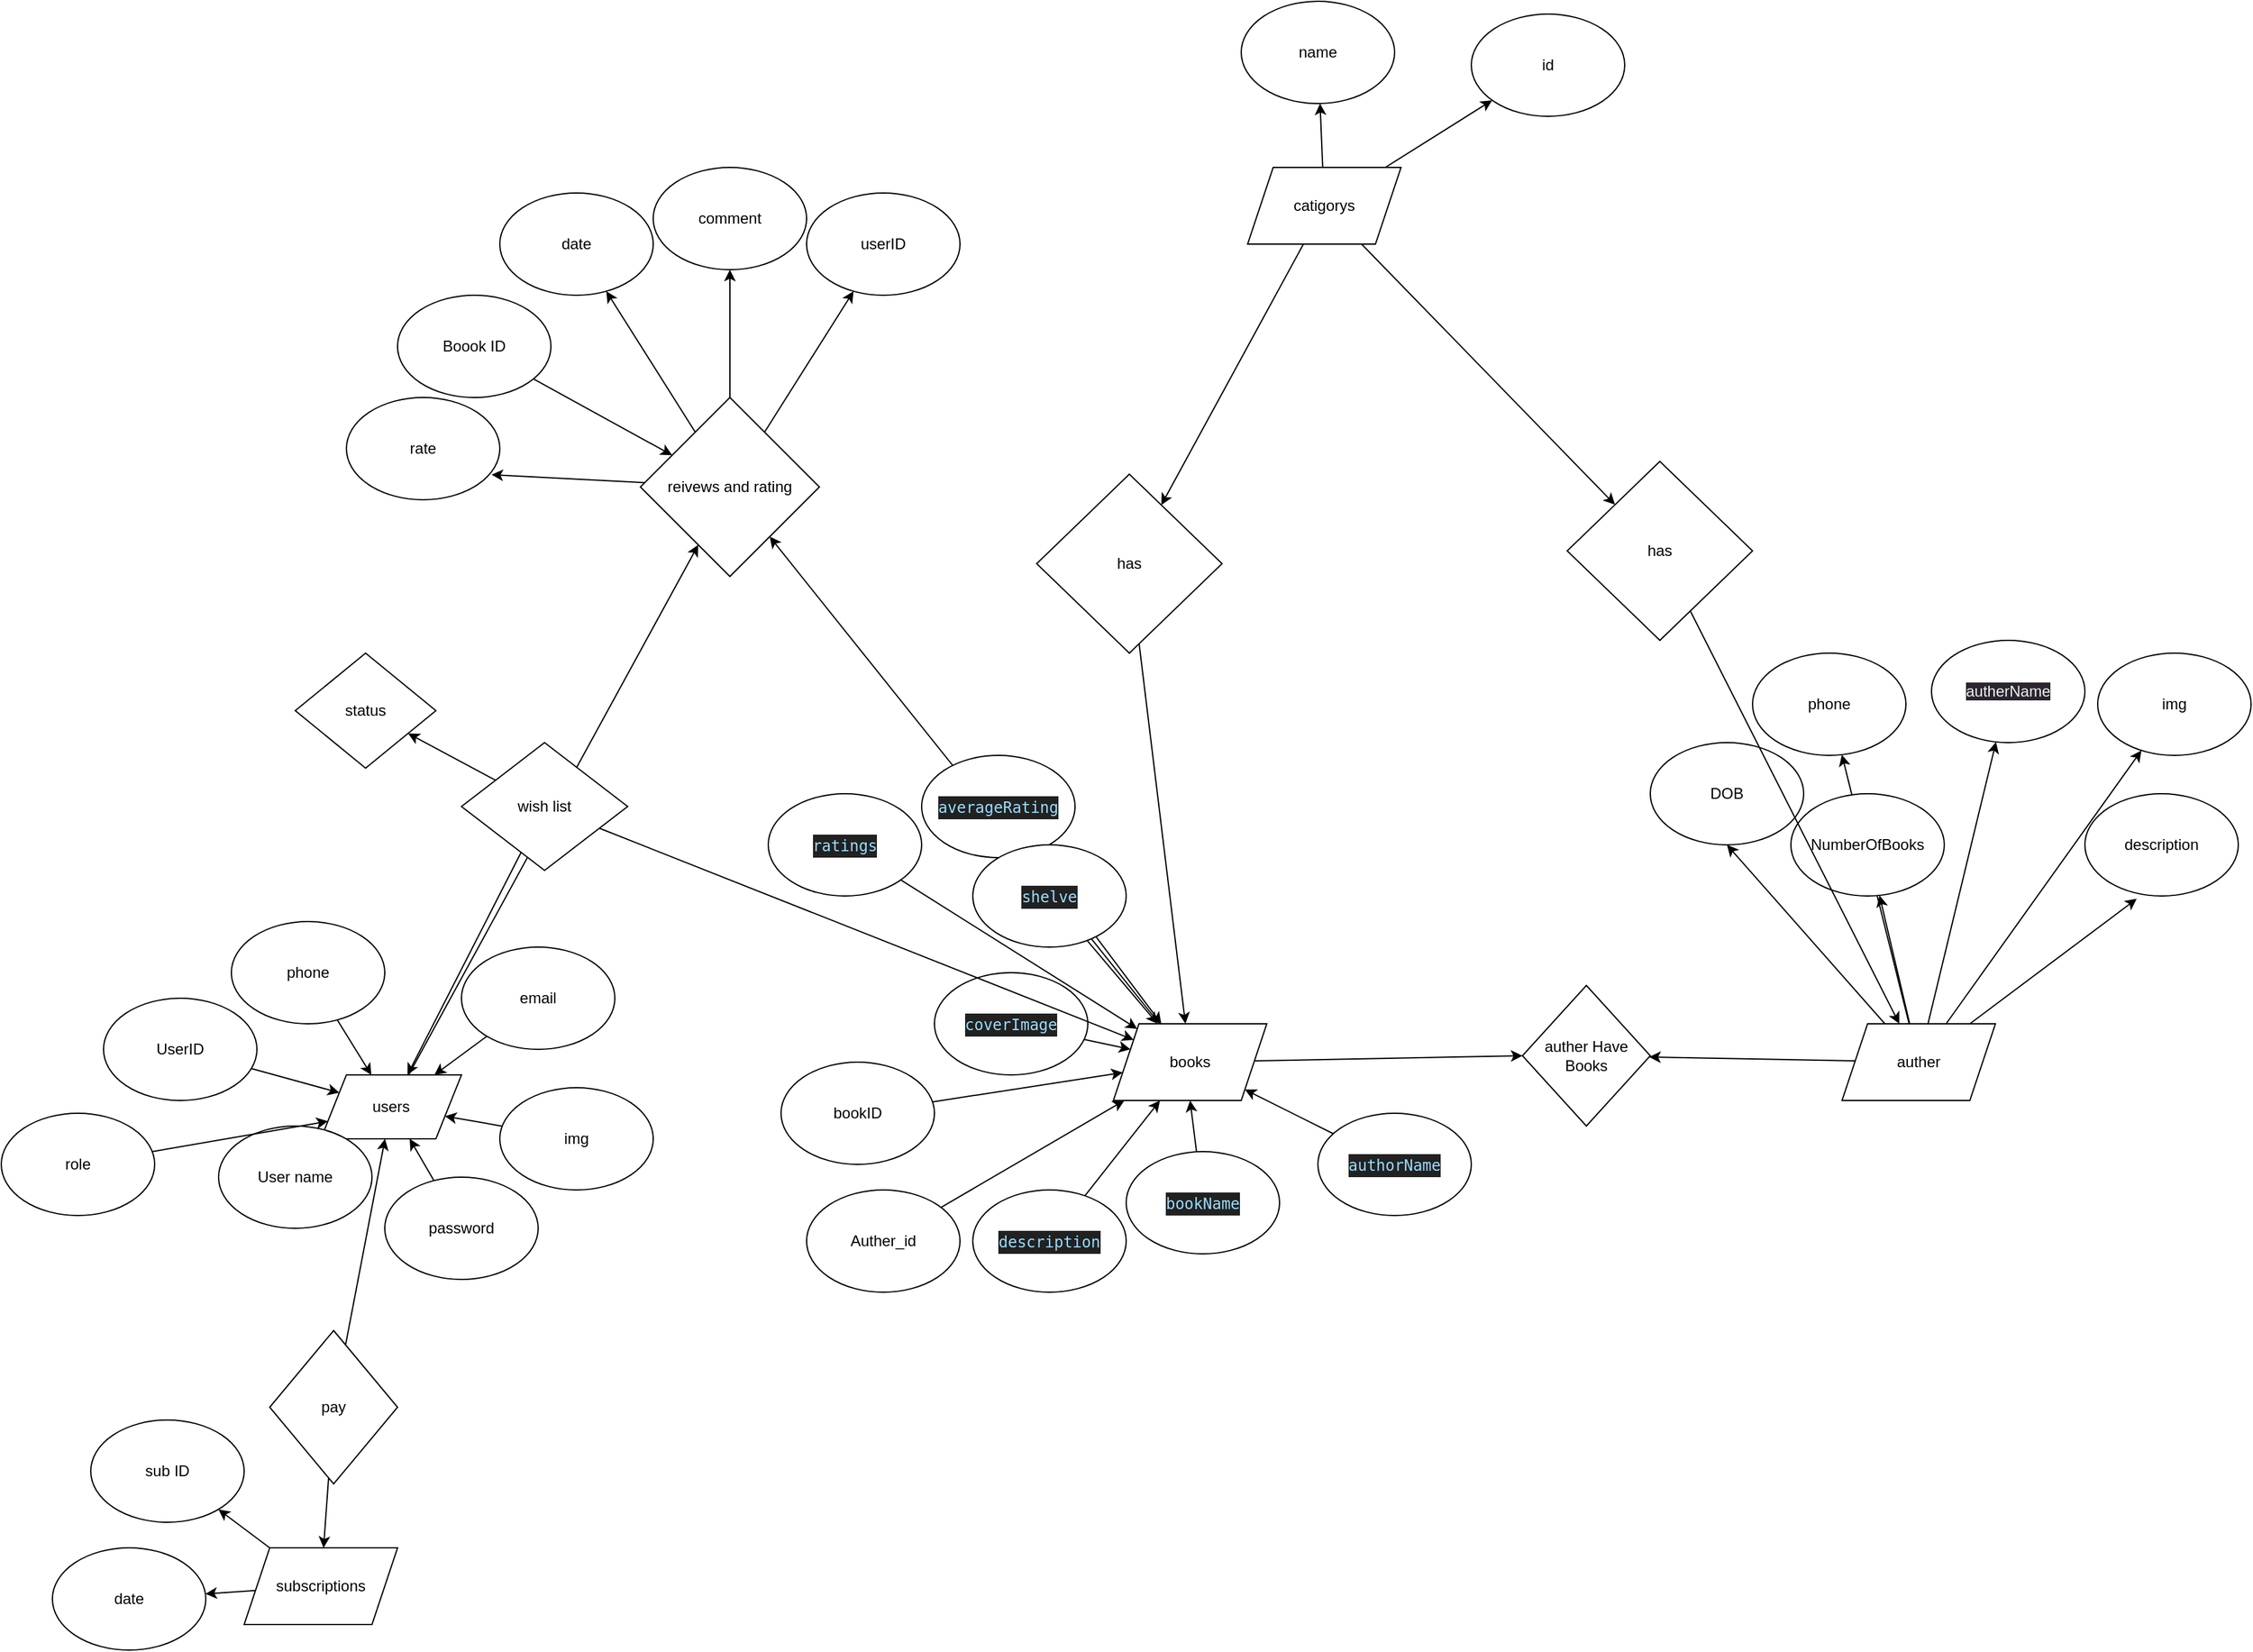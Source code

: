 <mxfile>
    <diagram id="PQ8t45zHZFXEkD1cxDGJ" name="Page-1">
        <mxGraphModel dx="3253" dy="1999" grid="1" gridSize="10" guides="1" tooltips="1" connect="1" arrows="1" fold="1" page="1" pageScale="1" pageWidth="850" pageHeight="1100" math="0" shadow="0">
            <root>
                <mxCell id="0"/>
                <mxCell id="1" parent="0"/>
                <mxCell id="125" style="edgeStyle=none;html=1;" edge="1" parent="1" source="9" target="123">
                    <mxGeometry relative="1" as="geometry"/>
                </mxCell>
                <mxCell id="9" value="users" style="shape=parallelogram;perimeter=parallelogramPerimeter;whiteSpace=wrap;html=1;fixedSize=1;size=20;" vertex="1" parent="1">
                    <mxGeometry x="-660" y="120" width="110" height="50" as="geometry"/>
                </mxCell>
                <mxCell id="23" style="edgeStyle=none;html=1;" edge="1" parent="1" source="10" target="9">
                    <mxGeometry relative="1" as="geometry"/>
                </mxCell>
                <mxCell id="10" value="User name" style="ellipse;whiteSpace=wrap;html=1;" vertex="1" parent="1">
                    <mxGeometry x="-740" y="160" width="120" height="80" as="geometry"/>
                </mxCell>
                <mxCell id="22" style="edgeStyle=none;html=1;" edge="1" parent="1" source="11" target="9">
                    <mxGeometry relative="1" as="geometry"/>
                </mxCell>
                <mxCell id="11" value="password" style="ellipse;whiteSpace=wrap;html=1;" vertex="1" parent="1">
                    <mxGeometry x="-610" y="200" width="120" height="80" as="geometry"/>
                </mxCell>
                <mxCell id="21" style="edgeStyle=none;html=1;" edge="1" parent="1" source="13" target="9">
                    <mxGeometry relative="1" as="geometry"/>
                </mxCell>
                <mxCell id="13" value="img" style="ellipse;whiteSpace=wrap;html=1;" vertex="1" parent="1">
                    <mxGeometry x="-520" y="130" width="120" height="80" as="geometry"/>
                </mxCell>
                <mxCell id="19" style="edgeStyle=none;html=1;" edge="1" parent="1" source="14" target="9">
                    <mxGeometry relative="1" as="geometry"/>
                </mxCell>
                <mxCell id="14" value="email" style="ellipse;whiteSpace=wrap;html=1;" vertex="1" parent="1">
                    <mxGeometry x="-550" y="20" width="120" height="80" as="geometry"/>
                </mxCell>
                <mxCell id="20" style="edgeStyle=none;html=1;" edge="1" parent="1" source="15" target="9">
                    <mxGeometry relative="1" as="geometry"/>
                </mxCell>
                <mxCell id="15" value="phone" style="ellipse;whiteSpace=wrap;html=1;" vertex="1" parent="1">
                    <mxGeometry x="-730" width="120" height="80" as="geometry"/>
                </mxCell>
                <mxCell id="89" style="edgeStyle=none;html=1;entryX=0;entryY=0.5;entryDx=0;entryDy=0;" edge="1" parent="1" source="24" target="87">
                    <mxGeometry relative="1" as="geometry"/>
                </mxCell>
                <mxCell id="124" style="edgeStyle=none;html=1;" edge="1" parent="1" source="24" target="123">
                    <mxGeometry relative="1" as="geometry"/>
                </mxCell>
                <mxCell id="24" value="books" style="shape=parallelogram;perimeter=parallelogramPerimeter;whiteSpace=wrap;html=1;fixedSize=1;" vertex="1" parent="1">
                    <mxGeometry x="-40" y="80" width="120" height="60" as="geometry"/>
                </mxCell>
                <mxCell id="47" style="edgeStyle=none;html=1;entryX=0.5;entryY=1;entryDx=0;entryDy=0;" edge="1" parent="1" source="25" target="24">
                    <mxGeometry relative="1" as="geometry"/>
                </mxCell>
                <mxCell id="25" value="&lt;div style=&quot;color: rgb(248, 248, 242); background-color: rgb(33, 33, 33); font-family: IBMPlexMono, monospace, &amp;quot;Droid Sans Fallback&amp;quot;, &amp;quot;Droid Sans Mono&amp;quot;, &amp;quot;monospace&amp;quot;, monospace; line-height: 18px;&quot;&gt;&lt;span style=&quot;color: #9cdcfe;&quot;&gt;bookName&lt;/span&gt;&lt;/div&gt;" style="ellipse;whiteSpace=wrap;html=1;" vertex="1" parent="1">
                    <mxGeometry x="-30" y="180" width="120" height="80" as="geometry"/>
                </mxCell>
                <mxCell id="46" style="edgeStyle=none;html=1;" edge="1" parent="1" source="26" target="24">
                    <mxGeometry relative="1" as="geometry"/>
                </mxCell>
                <mxCell id="26" value="&lt;div style=&quot;color: rgb(248, 248, 242); background-color: rgb(33, 33, 33); font-family: IBMPlexMono, monospace, &amp;quot;Droid Sans Fallback&amp;quot;, &amp;quot;Droid Sans Mono&amp;quot;, &amp;quot;monospace&amp;quot;, monospace; line-height: 18px;&quot;&gt;&lt;span style=&quot;color: #9cdcfe;&quot;&gt;authorName&lt;/span&gt;&lt;/div&gt;" style="ellipse;whiteSpace=wrap;html=1;" vertex="1" parent="1">
                    <mxGeometry x="120" y="150" width="120" height="80" as="geometry"/>
                </mxCell>
                <mxCell id="45" style="edgeStyle=none;html=1;" edge="1" parent="1" source="27" target="24">
                    <mxGeometry relative="1" as="geometry"/>
                </mxCell>
                <mxCell id="27" value="&lt;div style=&quot;color: rgb(248, 248, 242); background-color: rgb(33, 33, 33); font-family: IBMPlexMono, monospace, &amp;quot;Droid Sans Fallback&amp;quot;, &amp;quot;Droid Sans Mono&amp;quot;, &amp;quot;monospace&amp;quot;, monospace; line-height: 18px;&quot;&gt;&lt;span style=&quot;color: #9cdcfe;&quot;&gt;averageRating&lt;/span&gt;&lt;/div&gt;" style="ellipse;whiteSpace=wrap;html=1;" vertex="1" parent="1">
                    <mxGeometry x="-190" y="-130" width="120" height="80" as="geometry"/>
                </mxCell>
                <mxCell id="44" style="edgeStyle=none;html=1;" edge="1" parent="1" source="28" target="24">
                    <mxGeometry relative="1" as="geometry"/>
                </mxCell>
                <mxCell id="28" value="&lt;div style=&quot;color: rgb(248, 248, 242); background-color: rgb(33, 33, 33); font-family: IBMPlexMono, monospace, &amp;quot;Droid Sans Fallback&amp;quot;, &amp;quot;Droid Sans Mono&amp;quot;, &amp;quot;monospace&amp;quot;, monospace; line-height: 18px;&quot;&gt;&lt;div style=&quot;line-height: 18px;&quot;&gt;&lt;span style=&quot;color: #9cdcfe;&quot;&gt;ratings&lt;/span&gt;&lt;/div&gt;&lt;/div&gt;" style="ellipse;whiteSpace=wrap;html=1;" vertex="1" parent="1">
                    <mxGeometry x="-310" y="-100" width="120" height="80" as="geometry"/>
                </mxCell>
                <mxCell id="40" style="edgeStyle=none;html=1;" edge="1" parent="1" source="34" target="24">
                    <mxGeometry relative="1" as="geometry"/>
                </mxCell>
                <mxCell id="34" value="&lt;div style=&quot;color: rgb(248, 248, 242); background-color: rgb(33, 33, 33); font-family: IBMPlexMono, monospace, &amp;quot;Droid Sans Fallback&amp;quot;, &amp;quot;Droid Sans Mono&amp;quot;, &amp;quot;monospace&amp;quot;, monospace; font-weight: normal; font-size: 12px; line-height: 18px;&quot;&gt;&lt;div&gt;&lt;span style=&quot;color: #9cdcfe;&quot;&gt;description&lt;/span&gt;&lt;/div&gt;&lt;/div&gt;" style="ellipse;whiteSpace=wrap;html=1;" vertex="1" parent="1">
                    <mxGeometry x="-150" y="210" width="120" height="80" as="geometry"/>
                </mxCell>
                <mxCell id="41" style="edgeStyle=none;html=1;" edge="1" parent="1" source="35" target="24">
                    <mxGeometry relative="1" as="geometry"/>
                </mxCell>
                <mxCell id="35" value="&lt;div style=&quot;color: rgb(248, 248, 242); background-color: rgb(33, 33, 33); font-family: IBMPlexMono, monospace, &amp;quot;Droid Sans Fallback&amp;quot;, &amp;quot;Droid Sans Mono&amp;quot;, &amp;quot;monospace&amp;quot;, monospace; font-weight: normal; font-size: 12px; line-height: 18px;&quot;&gt;&lt;div&gt;&lt;span style=&quot;color: #9cdcfe;&quot;&gt;coverImage&lt;/span&gt;&lt;/div&gt;&lt;/div&gt;" style="ellipse;whiteSpace=wrap;html=1;" vertex="1" parent="1">
                    <mxGeometry x="-180" y="40" width="120" height="80" as="geometry"/>
                </mxCell>
                <mxCell id="42" style="edgeStyle=none;html=1;" edge="1" parent="1" source="36" target="24">
                    <mxGeometry relative="1" as="geometry"/>
                </mxCell>
                <mxCell id="36" value="&lt;div style=&quot;color: rgb(248, 248, 242); background-color: rgb(33, 33, 33); font-family: IBMPlexMono, monospace, &amp;quot;Droid Sans Fallback&amp;quot;, &amp;quot;Droid Sans Mono&amp;quot;, &amp;quot;monospace&amp;quot;, monospace; font-weight: normal; font-size: 12px; line-height: 18px;&quot;&gt;&lt;div&gt;&lt;span style=&quot;color: #9cdcfe;&quot;&gt;shelve&lt;/span&gt;&lt;/div&gt;&lt;/div&gt;" style="ellipse;whiteSpace=wrap;html=1;" vertex="1" parent="1">
                    <mxGeometry x="-150" y="-60" width="120" height="80" as="geometry"/>
                </mxCell>
                <mxCell id="51" style="edgeStyle=none;html=1;" edge="1" parent="1" source="49" target="50">
                    <mxGeometry relative="1" as="geometry"/>
                </mxCell>
                <mxCell id="60" style="edgeStyle=none;html=1;" edge="1" parent="1" source="49" target="59">
                    <mxGeometry relative="1" as="geometry"/>
                </mxCell>
                <mxCell id="64" style="edgeStyle=none;html=1;" edge="1" parent="1" source="49" target="63">
                    <mxGeometry relative="1" as="geometry"/>
                </mxCell>
                <mxCell id="65" style="edgeStyle=none;html=1;" edge="1" parent="1" source="49" target="61">
                    <mxGeometry relative="1" as="geometry"/>
                </mxCell>
                <mxCell id="84" style="edgeStyle=none;html=1;entryX=0.5;entryY=1;entryDx=0;entryDy=0;" edge="1" parent="1" source="49" target="83">
                    <mxGeometry relative="1" as="geometry"/>
                </mxCell>
                <mxCell id="86" style="edgeStyle=none;html=1;entryX=0.338;entryY=1.027;entryDx=0;entryDy=0;entryPerimeter=0;" edge="1" parent="1" source="49" target="85">
                    <mxGeometry relative="1" as="geometry"/>
                </mxCell>
                <mxCell id="88" style="edgeStyle=none;html=1;" edge="1" parent="1" source="49" target="87">
                    <mxGeometry relative="1" as="geometry"/>
                </mxCell>
                <mxCell id="49" value="auther" style="shape=parallelogram;perimeter=parallelogramPerimeter;whiteSpace=wrap;html=1;fixedSize=1;" vertex="1" parent="1">
                    <mxGeometry x="530" y="80" width="120" height="60" as="geometry"/>
                </mxCell>
                <mxCell id="50" value="&lt;span style=&quot;color: rgb(240, 240, 240); font-family: Helvetica; font-size: 12px; font-style: normal; font-variant-ligatures: normal; font-variant-caps: normal; font-weight: 400; letter-spacing: normal; orphans: 2; text-align: center; text-indent: 0px; text-transform: none; widows: 2; word-spacing: 0px; -webkit-text-stroke-width: 0px; background-color: rgb(42, 37, 47); text-decoration-thickness: initial; text-decoration-style: initial; text-decoration-color: initial; float: none; display: inline !important;&quot;&gt;autherName&lt;/span&gt;" style="ellipse;whiteSpace=wrap;html=1;" vertex="1" parent="1">
                    <mxGeometry x="600" y="-220" width="120" height="80" as="geometry"/>
                </mxCell>
                <mxCell id="53" style="edgeStyle=none;html=1;" edge="1" parent="1" source="52" target="9">
                    <mxGeometry relative="1" as="geometry"/>
                </mxCell>
                <mxCell id="52" value="UserID" style="ellipse;whiteSpace=wrap;html=1;" vertex="1" parent="1">
                    <mxGeometry x="-830" y="60" width="120" height="80" as="geometry"/>
                </mxCell>
                <mxCell id="55" style="edgeStyle=none;html=1;" edge="1" parent="1" source="54" target="24">
                    <mxGeometry relative="1" as="geometry"/>
                </mxCell>
                <mxCell id="54" value="bookID" style="ellipse;whiteSpace=wrap;html=1;" vertex="1" parent="1">
                    <mxGeometry x="-300" y="110" width="120" height="80" as="geometry"/>
                </mxCell>
                <mxCell id="58" style="edgeStyle=none;html=1;" edge="1" parent="1" source="56" target="24">
                    <mxGeometry relative="1" as="geometry"/>
                </mxCell>
                <mxCell id="56" value="Auther_id" style="ellipse;whiteSpace=wrap;html=1;" vertex="1" parent="1">
                    <mxGeometry x="-280" y="210" width="120" height="80" as="geometry"/>
                </mxCell>
                <mxCell id="59" value="NumberOfBooks" style="ellipse;whiteSpace=wrap;html=1;" vertex="1" parent="1">
                    <mxGeometry x="490" y="-100" width="120" height="80" as="geometry"/>
                </mxCell>
                <mxCell id="61" value="phone" style="ellipse;whiteSpace=wrap;html=1;" vertex="1" parent="1">
                    <mxGeometry x="460" y="-210" width="120" height="80" as="geometry"/>
                </mxCell>
                <mxCell id="63" value="img" style="ellipse;whiteSpace=wrap;html=1;" vertex="1" parent="1">
                    <mxGeometry x="730" y="-210" width="120" height="80" as="geometry"/>
                </mxCell>
                <mxCell id="82" style="edgeStyle=none;html=1;entryX=0;entryY=0.75;entryDx=0;entryDy=0;" edge="1" parent="1" source="81" target="9">
                    <mxGeometry relative="1" as="geometry"/>
                </mxCell>
                <mxCell id="81" value="role" style="ellipse;whiteSpace=wrap;html=1;" vertex="1" parent="1">
                    <mxGeometry x="-910" y="150" width="120" height="80" as="geometry"/>
                </mxCell>
                <mxCell id="83" value="DOB" style="ellipse;whiteSpace=wrap;html=1;" vertex="1" parent="1">
                    <mxGeometry x="380" y="-140" width="120" height="80" as="geometry"/>
                </mxCell>
                <mxCell id="85" value="description" style="ellipse;whiteSpace=wrap;html=1;" vertex="1" parent="1">
                    <mxGeometry x="720" y="-100" width="120" height="80" as="geometry"/>
                </mxCell>
                <mxCell id="87" value="auther Have Books" style="rhombus;whiteSpace=wrap;html=1;" vertex="1" parent="1">
                    <mxGeometry x="280" y="50" width="100" height="110" as="geometry"/>
                </mxCell>
                <mxCell id="93" style="edgeStyle=none;html=1;" edge="1" parent="1" source="90" target="92">
                    <mxGeometry relative="1" as="geometry"/>
                </mxCell>
                <mxCell id="94" style="edgeStyle=none;html=1;" edge="1" parent="1" source="90" target="91">
                    <mxGeometry relative="1" as="geometry"/>
                </mxCell>
                <mxCell id="100" style="edgeStyle=none;html=1;" edge="1" parent="1" source="90" target="99">
                    <mxGeometry relative="1" as="geometry"/>
                </mxCell>
                <mxCell id="104" style="edgeStyle=none;html=1;" edge="1" parent="1" source="90" target="111">
                    <mxGeometry relative="1" as="geometry">
                        <mxPoint x="-0.963" y="-334.136" as="targetPoint"/>
                    </mxGeometry>
                </mxCell>
                <mxCell id="90" value="catigorys" style="shape=parallelogram;perimeter=parallelogramPerimeter;whiteSpace=wrap;html=1;fixedSize=1;" vertex="1" parent="1">
                    <mxGeometry x="65" y="-590" width="120" height="60" as="geometry"/>
                </mxCell>
                <mxCell id="91" value="id" style="ellipse;whiteSpace=wrap;html=1;" vertex="1" parent="1">
                    <mxGeometry x="240" y="-710" width="120" height="80" as="geometry"/>
                </mxCell>
                <mxCell id="92" value="name" style="ellipse;whiteSpace=wrap;html=1;" vertex="1" parent="1">
                    <mxGeometry x="60" y="-720" width="120" height="80" as="geometry"/>
                </mxCell>
                <mxCell id="101" style="edgeStyle=none;html=1;" edge="1" parent="1" source="99" target="49">
                    <mxGeometry relative="1" as="geometry"/>
                </mxCell>
                <mxCell id="99" value="has" style="rhombus;whiteSpace=wrap;html=1;" vertex="1" parent="1">
                    <mxGeometry x="315" y="-360" width="145" height="140" as="geometry"/>
                </mxCell>
                <mxCell id="105" style="edgeStyle=none;html=1;" edge="1" parent="1" source="111" target="24">
                    <mxGeometry relative="1" as="geometry">
                        <mxPoint x="-15.489" y="-253.759" as="sourcePoint"/>
                    </mxGeometry>
                </mxCell>
                <mxCell id="109" style="edgeStyle=none;html=1;" edge="1" parent="1" source="108" target="24">
                    <mxGeometry relative="1" as="geometry"/>
                </mxCell>
                <mxCell id="110" style="edgeStyle=none;html=1;" edge="1" parent="1" source="108" target="9">
                    <mxGeometry relative="1" as="geometry"/>
                </mxCell>
                <mxCell id="122" style="edgeStyle=none;html=1;" edge="1" parent="1" source="108" target="121">
                    <mxGeometry relative="1" as="geometry"/>
                </mxCell>
                <mxCell id="108" value="wish list" style="rhombus;whiteSpace=wrap;html=1;" vertex="1" parent="1">
                    <mxGeometry x="-550" y="-140" width="130" height="100" as="geometry"/>
                </mxCell>
                <mxCell id="111" value="has" style="rhombus;whiteSpace=wrap;html=1;" vertex="1" parent="1">
                    <mxGeometry x="-100" y="-350" width="145" height="140" as="geometry"/>
                </mxCell>
                <mxCell id="121" value="status" style="rhombus;whiteSpace=wrap;html=1;" vertex="1" parent="1">
                    <mxGeometry x="-680" y="-210" width="110" height="90" as="geometry"/>
                </mxCell>
                <mxCell id="127" style="edgeStyle=none;html=1;" edge="1" parent="1" source="123" target="126">
                    <mxGeometry relative="1" as="geometry"/>
                </mxCell>
                <mxCell id="129" style="edgeStyle=none;html=1;" edge="1" parent="1" source="123" target="128">
                    <mxGeometry relative="1" as="geometry"/>
                </mxCell>
                <mxCell id="131" style="edgeStyle=none;html=1;" edge="1" parent="1" source="123" target="130">
                    <mxGeometry relative="1" as="geometry"/>
                </mxCell>
                <mxCell id="135" style="edgeStyle=none;html=1;entryX=0.946;entryY=0.755;entryDx=0;entryDy=0;entryPerimeter=0;" edge="1" parent="1" source="123" target="134">
                    <mxGeometry relative="1" as="geometry"/>
                </mxCell>
                <mxCell id="123" value="reivews and rating" style="rhombus;whiteSpace=wrap;html=1;" vertex="1" parent="1">
                    <mxGeometry x="-410" y="-410" width="140" height="140" as="geometry"/>
                </mxCell>
                <mxCell id="126" value="comment" style="ellipse;whiteSpace=wrap;html=1;" vertex="1" parent="1">
                    <mxGeometry x="-400" y="-590" width="120" height="80" as="geometry"/>
                </mxCell>
                <mxCell id="128" value="userID" style="ellipse;whiteSpace=wrap;html=1;" vertex="1" parent="1">
                    <mxGeometry x="-280" y="-570" width="120" height="80" as="geometry"/>
                </mxCell>
                <mxCell id="130" value="date" style="ellipse;whiteSpace=wrap;html=1;" vertex="1" parent="1">
                    <mxGeometry x="-520" y="-570" width="120" height="80" as="geometry"/>
                </mxCell>
                <mxCell id="133" style="edgeStyle=none;html=1;" edge="1" parent="1" source="132" target="123">
                    <mxGeometry relative="1" as="geometry"/>
                </mxCell>
                <mxCell id="132" value="Boook ID" style="ellipse;whiteSpace=wrap;html=1;" vertex="1" parent="1">
                    <mxGeometry x="-600" y="-490" width="120" height="80" as="geometry"/>
                </mxCell>
                <mxCell id="134" value="rate" style="ellipse;whiteSpace=wrap;html=1;" vertex="1" parent="1">
                    <mxGeometry x="-640" y="-410" width="120" height="80" as="geometry"/>
                </mxCell>
                <mxCell id="141" style="edgeStyle=none;html=1;" edge="1" parent="1" source="136" target="140">
                    <mxGeometry relative="1" as="geometry"/>
                </mxCell>
                <mxCell id="143" style="edgeStyle=none;html=1;" edge="1" parent="1" source="136" target="142">
                    <mxGeometry relative="1" as="geometry"/>
                </mxCell>
                <mxCell id="136" value="subscriptions" style="shape=parallelogram;perimeter=parallelogramPerimeter;whiteSpace=wrap;html=1;fixedSize=1;" vertex="1" parent="1">
                    <mxGeometry x="-720" y="490" width="120" height="60" as="geometry"/>
                </mxCell>
                <mxCell id="138" style="edgeStyle=none;html=1;" edge="1" parent="1" source="137" target="9">
                    <mxGeometry relative="1" as="geometry"/>
                </mxCell>
                <mxCell id="139" style="edgeStyle=none;html=1;" edge="1" parent="1" source="137" target="136">
                    <mxGeometry relative="1" as="geometry"/>
                </mxCell>
                <mxCell id="137" value="pay" style="rhombus;whiteSpace=wrap;html=1;" vertex="1" parent="1">
                    <mxGeometry x="-700" y="320" width="100" height="120" as="geometry"/>
                </mxCell>
                <mxCell id="140" value="sub ID" style="ellipse;whiteSpace=wrap;html=1;" vertex="1" parent="1">
                    <mxGeometry x="-840" y="390" width="120" height="80" as="geometry"/>
                </mxCell>
                <mxCell id="142" value="date" style="ellipse;whiteSpace=wrap;html=1;" vertex="1" parent="1">
                    <mxGeometry x="-870" y="490" width="120" height="80" as="geometry"/>
                </mxCell>
            </root>
        </mxGraphModel>
    </diagram>
</mxfile>